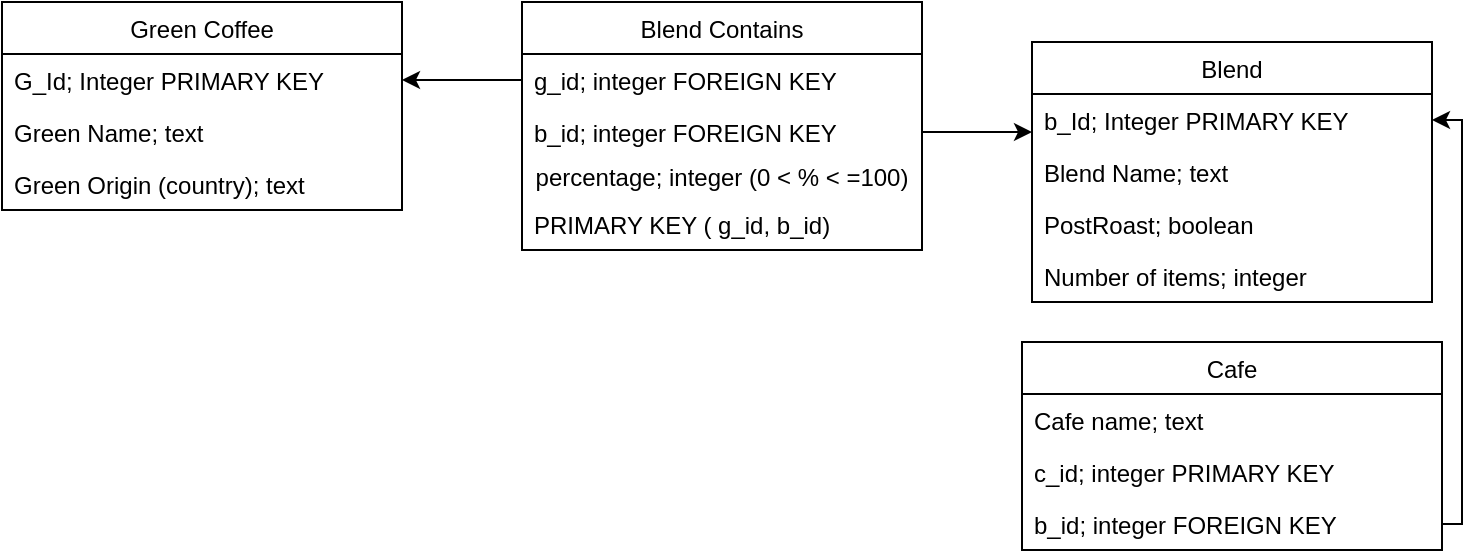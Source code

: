 <mxfile>
    <diagram name="Page-1" id="2ca16b54-16f6-2749-3443-fa8db7711227">
        <mxGraphModel dx="1811" dy="855" grid="1" gridSize="10" guides="1" tooltips="1" connect="1" arrows="1" fold="1" page="1" pageScale="1" pageWidth="1100" pageHeight="850" background="none" math="0" shadow="0">
            <root>
                <mxCell id="0"/>
                <mxCell id="1" parent="0"/>
                <mxCell id="RxxTlVPetocy4DcEn-Dg-1" value="Green Coffee" style="swimlane;fontStyle=0;childLayout=stackLayout;horizontal=1;startSize=26;horizontalStack=0;resizeParent=1;resizeParentMax=0;resizeLast=0;collapsible=1;marginBottom=0;" parent="1" vertex="1">
                    <mxGeometry x="180" y="60" width="200" height="104" as="geometry"/>
                </mxCell>
                <mxCell id="RxxTlVPetocy4DcEn-Dg-2" value="G_Id; Integer PRIMARY KEY" style="text;strokeColor=none;fillColor=none;align=left;verticalAlign=top;spacingLeft=4;spacingRight=4;overflow=hidden;rotatable=0;points=[[0,0.5],[1,0.5]];portConstraint=eastwest;" parent="RxxTlVPetocy4DcEn-Dg-1" vertex="1">
                    <mxGeometry y="26" width="200" height="26" as="geometry"/>
                </mxCell>
                <mxCell id="RxxTlVPetocy4DcEn-Dg-3" value="Green Name; text" style="text;strokeColor=none;fillColor=none;align=left;verticalAlign=top;spacingLeft=4;spacingRight=4;overflow=hidden;rotatable=0;points=[[0,0.5],[1,0.5]];portConstraint=eastwest;" parent="RxxTlVPetocy4DcEn-Dg-1" vertex="1">
                    <mxGeometry y="52" width="200" height="26" as="geometry"/>
                </mxCell>
                <mxCell id="RxxTlVPetocy4DcEn-Dg-4" value="Green Origin (country); text" style="text;strokeColor=none;fillColor=none;align=left;verticalAlign=top;spacingLeft=4;spacingRight=4;overflow=hidden;rotatable=0;points=[[0,0.5],[1,0.5]];portConstraint=eastwest;" parent="RxxTlVPetocy4DcEn-Dg-1" vertex="1">
                    <mxGeometry y="78" width="200" height="26" as="geometry"/>
                </mxCell>
                <mxCell id="RxxTlVPetocy4DcEn-Dg-6" value="Blend Contains" style="swimlane;fontStyle=0;childLayout=stackLayout;horizontal=1;startSize=26;horizontalStack=0;resizeParent=1;resizeParentMax=0;resizeLast=0;collapsible=1;marginBottom=0;" parent="1" vertex="1">
                    <mxGeometry x="440" y="60" width="200" height="124" as="geometry"/>
                </mxCell>
                <mxCell id="RxxTlVPetocy4DcEn-Dg-7" value="g_id; integer FOREIGN KEY" style="text;strokeColor=none;fillColor=none;align=left;verticalAlign=top;spacingLeft=4;spacingRight=4;overflow=hidden;rotatable=0;points=[[0,0.5],[1,0.5]];portConstraint=eastwest;" parent="RxxTlVPetocy4DcEn-Dg-6" vertex="1">
                    <mxGeometry y="26" width="200" height="26" as="geometry"/>
                </mxCell>
                <mxCell id="RxxTlVPetocy4DcEn-Dg-8" value="b_id; integer FOREIGN KEY" style="text;strokeColor=none;fillColor=none;align=left;verticalAlign=top;spacingLeft=4;spacingRight=4;overflow=hidden;rotatable=0;points=[[0,0.5],[1,0.5]];portConstraint=eastwest;" parent="RxxTlVPetocy4DcEn-Dg-6" vertex="1">
                    <mxGeometry y="52" width="200" height="26" as="geometry"/>
                </mxCell>
                <mxCell id="RxxTlVPetocy4DcEn-Dg-10" value="percentage; integer (0 &amp;lt; % &amp;lt; =100)" style="text;html=1;strokeColor=none;fillColor=none;align=center;verticalAlign=middle;whiteSpace=wrap;rounded=0;" parent="RxxTlVPetocy4DcEn-Dg-6" vertex="1">
                    <mxGeometry y="78" width="200" height="20" as="geometry"/>
                </mxCell>
                <mxCell id="RxxTlVPetocy4DcEn-Dg-9" value="PRIMARY KEY ( g_id, b_id)" style="text;strokeColor=none;fillColor=none;align=left;verticalAlign=top;spacingLeft=4;spacingRight=4;overflow=hidden;rotatable=0;points=[[0,0.5],[1,0.5]];portConstraint=eastwest;" parent="RxxTlVPetocy4DcEn-Dg-6" vertex="1">
                    <mxGeometry y="98" width="200" height="26" as="geometry"/>
                </mxCell>
                <mxCell id="RxxTlVPetocy4DcEn-Dg-11" style="edgeStyle=orthogonalEdgeStyle;rounded=0;orthogonalLoop=1;jettySize=auto;html=1;exitX=0;exitY=0.5;exitDx=0;exitDy=0;" parent="1" source="RxxTlVPetocy4DcEn-Dg-7" target="RxxTlVPetocy4DcEn-Dg-2" edge="1">
                    <mxGeometry relative="1" as="geometry"/>
                </mxCell>
                <mxCell id="RxxTlVPetocy4DcEn-Dg-12" value="Blend" style="swimlane;fontStyle=0;childLayout=stackLayout;horizontal=1;startSize=26;horizontalStack=0;resizeParent=1;resizeParentMax=0;resizeLast=0;collapsible=1;marginBottom=0;" parent="1" vertex="1">
                    <mxGeometry x="695" y="80" width="200" height="130" as="geometry"/>
                </mxCell>
                <mxCell id="RxxTlVPetocy4DcEn-Dg-13" value="b_Id; Integer PRIMARY KEY" style="text;strokeColor=none;fillColor=none;align=left;verticalAlign=top;spacingLeft=4;spacingRight=4;overflow=hidden;rotatable=0;points=[[0,0.5],[1,0.5]];portConstraint=eastwest;" parent="RxxTlVPetocy4DcEn-Dg-12" vertex="1">
                    <mxGeometry y="26" width="200" height="26" as="geometry"/>
                </mxCell>
                <mxCell id="RxxTlVPetocy4DcEn-Dg-14" value="Blend Name; text" style="text;strokeColor=none;fillColor=none;align=left;verticalAlign=top;spacingLeft=4;spacingRight=4;overflow=hidden;rotatable=0;points=[[0,0.5],[1,0.5]];portConstraint=eastwest;" parent="RxxTlVPetocy4DcEn-Dg-12" vertex="1">
                    <mxGeometry y="52" width="200" height="26" as="geometry"/>
                </mxCell>
                <mxCell id="4" value="PostRoast; boolean" style="text;strokeColor=none;fillColor=none;align=left;verticalAlign=top;spacingLeft=4;spacingRight=4;overflow=hidden;rotatable=0;points=[[0,0.5],[1,0.5]];portConstraint=eastwest;" vertex="1" parent="RxxTlVPetocy4DcEn-Dg-12">
                    <mxGeometry y="78" width="200" height="26" as="geometry"/>
                </mxCell>
                <mxCell id="RxxTlVPetocy4DcEn-Dg-15" value="Number of items; integer" style="text;strokeColor=none;fillColor=none;align=left;verticalAlign=top;spacingLeft=4;spacingRight=4;overflow=hidden;rotatable=0;points=[[0,0.5],[1,0.5]];portConstraint=eastwest;" parent="RxxTlVPetocy4DcEn-Dg-12" vertex="1">
                    <mxGeometry y="104" width="200" height="26" as="geometry"/>
                </mxCell>
                <mxCell id="RxxTlVPetocy4DcEn-Dg-16" style="edgeStyle=orthogonalEdgeStyle;rounded=0;orthogonalLoop=1;jettySize=auto;html=1;" parent="1" source="RxxTlVPetocy4DcEn-Dg-8" target="RxxTlVPetocy4DcEn-Dg-13" edge="1">
                    <mxGeometry relative="1" as="geometry">
                        <Array as="points">
                            <mxPoint x="670" y="125"/>
                            <mxPoint x="670" y="125"/>
                        </Array>
                    </mxGeometry>
                </mxCell>
                <mxCell id="RxxTlVPetocy4DcEn-Dg-17" value="Cafe" style="swimlane;fontStyle=0;childLayout=stackLayout;horizontal=1;startSize=26;horizontalStack=0;resizeParent=1;resizeParentMax=0;resizeLast=0;collapsible=1;marginBottom=0;" parent="1" vertex="1">
                    <mxGeometry x="690" y="230" width="210" height="104" as="geometry"/>
                </mxCell>
                <mxCell id="RxxTlVPetocy4DcEn-Dg-18" value="Cafe name; text" style="text;strokeColor=none;fillColor=none;align=left;verticalAlign=top;spacingLeft=4;spacingRight=4;overflow=hidden;rotatable=0;points=[[0,0.5],[1,0.5]];portConstraint=eastwest;" parent="RxxTlVPetocy4DcEn-Dg-17" vertex="1">
                    <mxGeometry y="26" width="210" height="26" as="geometry"/>
                </mxCell>
                <mxCell id="RxxTlVPetocy4DcEn-Dg-19" value="c_id; integer PRIMARY KEY" style="text;strokeColor=none;fillColor=none;align=left;verticalAlign=top;spacingLeft=4;spacingRight=4;overflow=hidden;rotatable=0;points=[[0,0.5],[1,0.5]];portConstraint=eastwest;" parent="RxxTlVPetocy4DcEn-Dg-17" vertex="1">
                    <mxGeometry y="52" width="210" height="26" as="geometry"/>
                </mxCell>
                <mxCell id="RxxTlVPetocy4DcEn-Dg-20" value="b_id; integer FOREIGN KEY" style="text;strokeColor=none;fillColor=none;align=left;verticalAlign=top;spacingLeft=4;spacingRight=4;overflow=hidden;rotatable=0;points=[[0,0.5],[1,0.5]];portConstraint=eastwest;" parent="RxxTlVPetocy4DcEn-Dg-17" vertex="1">
                    <mxGeometry y="78" width="210" height="26" as="geometry"/>
                </mxCell>
                <mxCell id="RxxTlVPetocy4DcEn-Dg-22" style="edgeStyle=orthogonalEdgeStyle;rounded=0;orthogonalLoop=1;jettySize=auto;html=1;" parent="1" source="RxxTlVPetocy4DcEn-Dg-20" target="RxxTlVPetocy4DcEn-Dg-13" edge="1">
                    <mxGeometry relative="1" as="geometry">
                        <Array as="points">
                            <mxPoint x="910" y="321"/>
                            <mxPoint x="910" y="119"/>
                        </Array>
                    </mxGeometry>
                </mxCell>
            </root>
        </mxGraphModel>
    </diagram>
</mxfile>